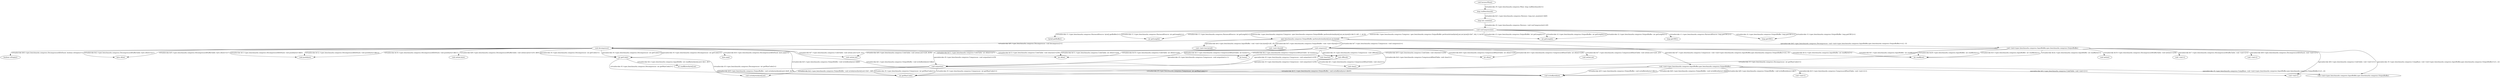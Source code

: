 digraph g {
10[label="void decompress()"]
4[label="byte[] getBuffer()"]
15[label="void <init>(int,byte[])"]
14[label="void <init>(byte[])"]
22[label="void clBlock()"]
41[label="int readBytes(byte[],int)"]
12[label="void compress()"]
27[label="int readByte()"]
0[label="void harnessMain()"]
38[label="void push(byte)"]
21[label="void output(int)"]
13[label="void <init>(spec.benchmarks.compress.InputBuffer,spec.benchmarks.compress.OutputBuffer)"]
34[label="void init(int)"]
26[label="int of(int)"]
35[label="void set(int,byte)"]
5[label="int getLength()"]
20[label="void writeByte(byte)"]
25[label="int of(int)"]
17[label="int getMaxCode()"]
31[label="void <init>()"]
33[label="void clear(int)"]
37[label="byte pop()"]
6[label="spec.benchmarks.compress.OutputBuffer performAction(byte[],int,int,byte[])"]
11[label="void <init>(spec.benchmarks.compress.InputBuffer,spec.benchmarks.compress.OutputBuffer)"]
3[label="void runCompress(int)"]
7[label="int getLength()"]
24[label="void set(int,int)"]
36[label="boolean isEmpty()"]
23[label="void set(int,int)"]
32[label="void <init>()"]
40[label="int getCode()"]
18[label="void <init>()"]
19[label="void <init>()"]
30[label="void writebytes(byte[],int)"]
1[label="long runBenchmark()"]
8[label="long getCRC()"]
9[label="long getCRC()"]
28[label="void clear()"]
39[label="byte of(int)"]
16[label="void <init>(spec.benchmarks.compress.InputBuffer,spec.benchmarks.compress.OutputBuffer)"]
2[label="long inst_main(int)"]
29[label="int hsize()"]
11->17[label="virtualinvoke r0.<spec.benchmarks.compress.Decompressor: int getMaxCode()>()"]
12->29[label="virtualinvoke $r2.<spec.benchmarks.compress.Compressor$HashTable: int hsize()>()"]
12->29[label="virtualinvoke $r3.<spec.benchmarks.compress.Compressor$HashTable: int hsize()>()"]
11->19[label="specialinvoke $r6.<spec.benchmarks.compress.CodeTable: void <init>()>()"]
21->20[label="virtualinvoke $r11.<spec.benchmarks.compress.OutputBuffer: void writeByte(byte)>($b45)"]
21->17[label="virtualinvoke r0.<spec.benchmarks.compress.Compressor: int getMaxCode()>()"]
21->17[label="virtualinvoke r0.<spec.benchmarks.compress.Compressor: int getMaxCode()>()"]
11->27[label="virtualinvoke $r22.<spec.benchmarks.compress.InputBuffer: int readByte()>()"]
11->27[label="virtualinvoke $r20.<spec.benchmarks.compress.InputBuffer: int readByte()>()"]
11->27[label="virtualinvoke $r3.<spec.benchmarks.compress.InputBuffer: int readByte()>()"]
40->17[label="virtualinvoke r0.<spec.benchmarks.compress.Decompressor: int getMaxCode()>()"]
40->17[label="virtualinvoke r0.<spec.benchmarks.compress.Decompressor: int getMaxCode()>()"]
22->28[label="virtualinvoke $r1.<spec.benchmarks.compress.Compressor$HashTable: void clear()>()"]
1->2[label="virtualinvoke $r1.<spec.benchmarks.compress.Harness: long inst_main(int)>($i0)"]
3->4[label="virtualinvoke r1.<spec.benchmarks.compress.Harness$Source: byte[] getBuffer()>()"]
3->5[label="virtualinvoke r1.<spec.benchmarks.compress.Harness$Source: int getLength()>()"]
3->5[label="virtualinvoke r1.<spec.benchmarks.compress.Harness$Source: int getLength()>()"]
3->6[label="staticinvoke <spec.benchmarks.compress.Compress: spec.benchmarks.compress.OutputBuffer performAction(byte[],int,int,byte[])>($r7, $i2, 0, $r10)"]
3->6[label="staticinvoke <spec.benchmarks.compress.Compress: spec.benchmarks.compress.OutputBuffer performAction(byte[],int,int,byte[])>($r13, $i5, 1, $r16)"]
21->30[label="virtualinvoke $r9.<spec.benchmarks.compress.OutputBuffer: void writebytes(byte[],int)>($r8, $i37)"]
21->30[label="virtualinvoke $r2.<spec.benchmarks.compress.OutputBuffer: void writebytes(byte[],int)>($r1, $i8)"]
3->7[label="virtualinvoke r2.<spec.benchmarks.compress.OutputBuffer: int getLength()>()"]
3->7[label="virtualinvoke r2.<spec.benchmarks.compress.OutputBuffer: int getLength()>()"]
3->7[label="virtualinvoke r3.<spec.benchmarks.compress.OutputBuffer: int getLength()>()"]
11->32[label="specialinvoke $r8.<spec.benchmarks.compress.Decompressor$DeStack: void <init>()>()"]
10->20[label="virtualinvoke $r1.<spec.benchmarks.compress.OutputBuffer: void writeByte(byte)>($b2)"]
10->20[label="virtualinvoke $r5.<spec.benchmarks.compress.OutputBuffer: void writeByte(byte)>($b6)"]
3->8[label="virtualinvoke r1.<spec.benchmarks.compress.Harness$Source: long getCRC()>()"]
11->31[label="specialinvoke $r7.<spec.benchmarks.compress.Decompressor$SuffixTable: void <init>()>()"]
3->9[label="virtualinvoke r3.<spec.benchmarks.compress.OutputBuffer: long getCRC()>()"]
3->9[label="virtualinvoke r2.<spec.benchmarks.compress.OutputBuffer: long getCRC()>()"]
11->34[label="virtualinvoke $r10.<spec.benchmarks.compress.Decompressor$SuffixTable: void init(int)>(256)"]
11->33[label="virtualinvoke $r9.<spec.benchmarks.compress.CodeTable: void clear(int)>(256)"]
13->17[label="virtualinvoke r0.<spec.benchmarks.compress.Compressor: int getMaxCode()>()"]
10->24[label="virtualinvoke $r7.<spec.benchmarks.compress.CodeTable: void set(int,int)>(i19, i15)"]
13->18[label="specialinvoke $r3.<spec.benchmarks.compress.Compressor$HashTable: void <init>()>()"]
13->16[label="specialinvoke r0.<spec.benchmarks.compress.CompBase: void <init>(spec.benchmarks.compress.InputBuffer,spec.benchmarks.compress.OutputBuffer)>(r1, r2)"]
10->25[label="virtualinvoke $r11.<spec.benchmarks.compress.CodeTable: int of(int)>(i17)"]
40->41[label="virtualinvoke $r2.<spec.benchmarks.compress.InputBuffer: int readBytes(byte[],int)>($r1, $i1)"]
13->19[label="specialinvoke $r4.<spec.benchmarks.compress.CodeTable: void <init>()>()"]
10->33[label="virtualinvoke $r13.<spec.benchmarks.compress.CodeTable: void clear(int)>(256)"]
10->35[label="virtualinvoke $r8.<spec.benchmarks.compress.Decompressor$SuffixTable: void set(int,byte)>(i19, $b9)"]
10->37[label="virtualinvoke $r4.<spec.benchmarks.compress.Decompressor$DeStack: byte pop()>()"]
10->36[label="virtualinvoke $r6.<spec.benchmarks.compress.Decompressor$DeStack: boolean isEmpty()>()"]
13->20[label="virtualinvoke $r9.<spec.benchmarks.compress.OutputBuffer: void writeByte(byte)>($b11)"]
13->20[label="virtualinvoke $r6.<spec.benchmarks.compress.OutputBuffer: void writeByte(byte)>($b6)"]
13->20[label="virtualinvoke $r8.<spec.benchmarks.compress.OutputBuffer: void writeByte(byte)>($b7)"]
22->21[label="specialinvoke r0.<spec.benchmarks.compress.Compressor: void output(int)>(256)"]
0->1[label="virtualinvoke r0.<spec.benchmarks.compress.Main: long runBenchmark()>()"]
10->39[label="virtualinvoke $r9.<spec.benchmarks.compress.Decompressor$SuffixTable: byte of(int)>(i17)"]
10->39[label="virtualinvoke $r2.<spec.benchmarks.compress.Decompressor$SuffixTable: byte of(int)>(i17)"]
10->38[label="virtualinvoke $r3.<spec.benchmarks.compress.Decompressor$DeStack: void push(byte)>($b5)"]
10->38[label="virtualinvoke $r12.<spec.benchmarks.compress.Decompressor$DeStack: void push(byte)>($b12)"]
10->38[label="virtualinvoke $r10.<spec.benchmarks.compress.Decompressor$DeStack: void push(byte)>($b11)"]
2->3[label="virtualinvoke r0.<spec.benchmarks.compress.Harness: void runCompress(int)>(i0)"]
12->23[label="virtualinvoke $r7.<spec.benchmarks.compress.Compressor$HashTable: void set(int,int)>(i24, i23)"]
6->15[label="specialinvoke $r4.<spec.benchmarks.compress.InputBuffer: void <init>(int,byte[])>(i0, r0)"]
12->24[label="virtualinvoke $r6.<spec.benchmarks.compress.CodeTable: void set(int,int)>(i24, $i16)"]
12->21[label="specialinvoke r0.<spec.benchmarks.compress.Compressor: void output(int)>(-1)"]
12->21[label="specialinvoke r0.<spec.benchmarks.compress.Compressor: void output(int)>(i19)"]
12->21[label="specialinvoke r0.<spec.benchmarks.compress.Compressor: void output(int)>(i19)"]
12->22[label="specialinvoke r0.<spec.benchmarks.compress.Compressor: void clBlock()>()"]
12->27[label="virtualinvoke $r1.<spec.benchmarks.compress.InputBuffer: int readByte()>()"]
12->27[label="virtualinvoke $r12.<spec.benchmarks.compress.InputBuffer: int readByte()>()"]
12->28[label="virtualinvoke $r4.<spec.benchmarks.compress.Compressor$HashTable: void clear()>()"]
12->25[label="virtualinvoke $r10.<spec.benchmarks.compress.CodeTable: int of(int)>(i24)"]
12->25[label="virtualinvoke $r11.<spec.benchmarks.compress.CodeTable: int of(int)>(i24)"]
11->16[label="specialinvoke r0.<spec.benchmarks.compress.CompBase: void <init>(spec.benchmarks.compress.InputBuffer,spec.benchmarks.compress.OutputBuffer)>(r1, r2)"]
12->26[label="virtualinvoke $r5.<spec.benchmarks.compress.Compressor$HashTable: int of(int)>(i24)"]
12->26[label="virtualinvoke $r8.<spec.benchmarks.compress.Compressor$HashTable: int of(int)>(i24)"]
6->10[label="virtualinvoke $r6.<spec.benchmarks.compress.Decompressor: void decompress()>()"]
6->12[label="virtualinvoke $r7.<spec.benchmarks.compress.Compressor: void compress()>()"]
6->11[label="specialinvoke $r6.<spec.benchmarks.compress.Decompressor: void <init>(spec.benchmarks.compress.InputBuffer,spec.benchmarks.compress.OutputBuffer)>(r2, r3)"]
6->14[label="specialinvoke $r5.<spec.benchmarks.compress.OutputBuffer: void <init>(byte[])>(r1)"]
10->40[label="specialinvoke r0.<spec.benchmarks.compress.Decompressor: int getCode()>()"]
10->40[label="specialinvoke r0.<spec.benchmarks.compress.Decompressor: int getCode()>()"]
10->40[label="specialinvoke r0.<spec.benchmarks.compress.Decompressor: int getCode()>()"]
6->13[label="specialinvoke $r7.<spec.benchmarks.compress.Compressor: void <init>(spec.benchmarks.compress.InputBuffer,spec.benchmarks.compress.OutputBuffer)>(r2, r3)"]
}